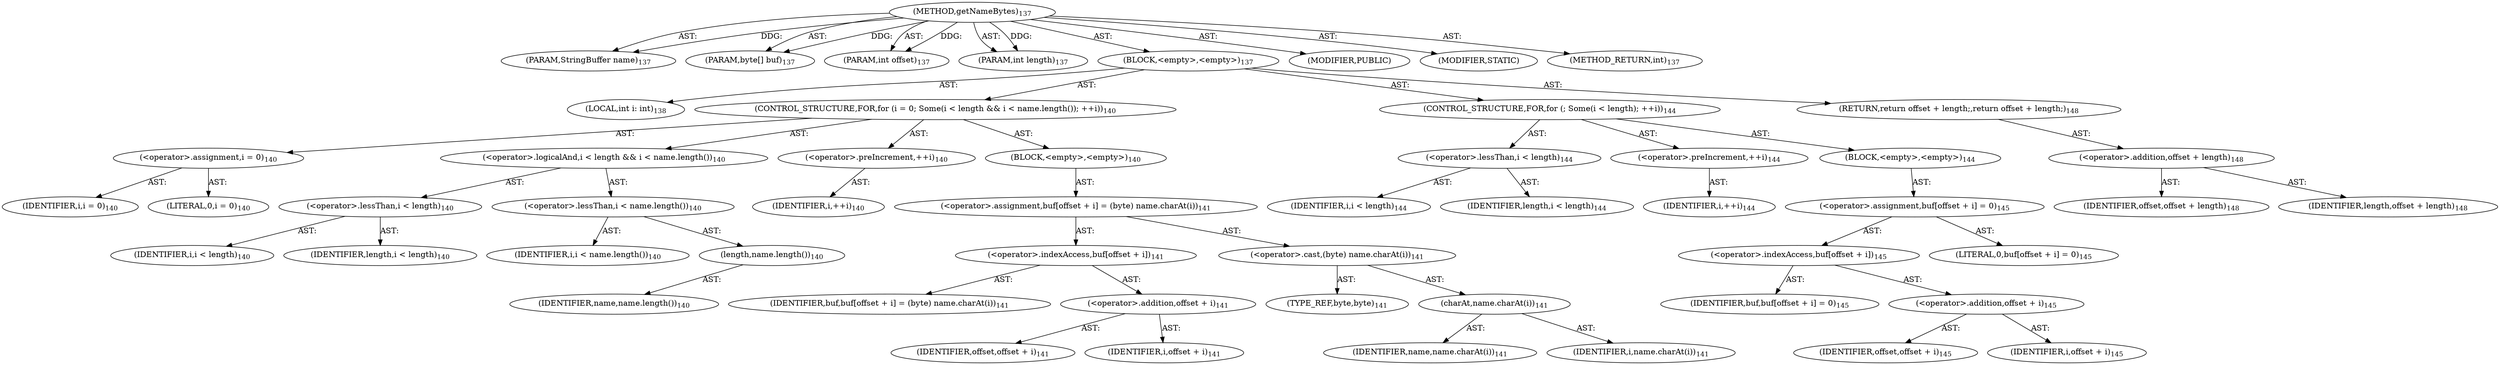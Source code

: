 digraph "getNameBytes" {  
"111669149698" [label = <(METHOD,getNameBytes)<SUB>137</SUB>> ]
"115964116998" [label = <(PARAM,StringBuffer name)<SUB>137</SUB>> ]
"115964116999" [label = <(PARAM,byte[] buf)<SUB>137</SUB>> ]
"115964117000" [label = <(PARAM,int offset)<SUB>137</SUB>> ]
"115964117001" [label = <(PARAM,int length)<SUB>137</SUB>> ]
"25769803785" [label = <(BLOCK,&lt;empty&gt;,&lt;empty&gt;)<SUB>137</SUB>> ]
"94489280519" [label = <(LOCAL,int i: int)<SUB>138</SUB>> ]
"47244640267" [label = <(CONTROL_STRUCTURE,FOR,for (i = 0; Some(i &lt; length &amp;&amp; i &lt; name.length()); ++i))<SUB>140</SUB>> ]
"30064771109" [label = <(&lt;operator&gt;.assignment,i = 0)<SUB>140</SUB>> ]
"68719476778" [label = <(IDENTIFIER,i,i = 0)<SUB>140</SUB>> ]
"90194313226" [label = <(LITERAL,0,i = 0)<SUB>140</SUB>> ]
"30064771110" [label = <(&lt;operator&gt;.logicalAnd,i &lt; length &amp;&amp; i &lt; name.length())<SUB>140</SUB>> ]
"30064771111" [label = <(&lt;operator&gt;.lessThan,i &lt; length)<SUB>140</SUB>> ]
"68719476779" [label = <(IDENTIFIER,i,i &lt; length)<SUB>140</SUB>> ]
"68719476780" [label = <(IDENTIFIER,length,i &lt; length)<SUB>140</SUB>> ]
"30064771112" [label = <(&lt;operator&gt;.lessThan,i &lt; name.length())<SUB>140</SUB>> ]
"68719476781" [label = <(IDENTIFIER,i,i &lt; name.length())<SUB>140</SUB>> ]
"30064771113" [label = <(length,name.length())<SUB>140</SUB>> ]
"68719476782" [label = <(IDENTIFIER,name,name.length())<SUB>140</SUB>> ]
"30064771114" [label = <(&lt;operator&gt;.preIncrement,++i)<SUB>140</SUB>> ]
"68719476783" [label = <(IDENTIFIER,i,++i)<SUB>140</SUB>> ]
"25769803786" [label = <(BLOCK,&lt;empty&gt;,&lt;empty&gt;)<SUB>140</SUB>> ]
"30064771115" [label = <(&lt;operator&gt;.assignment,buf[offset + i] = (byte) name.charAt(i))<SUB>141</SUB>> ]
"30064771116" [label = <(&lt;operator&gt;.indexAccess,buf[offset + i])<SUB>141</SUB>> ]
"68719476784" [label = <(IDENTIFIER,buf,buf[offset + i] = (byte) name.charAt(i))<SUB>141</SUB>> ]
"30064771117" [label = <(&lt;operator&gt;.addition,offset + i)<SUB>141</SUB>> ]
"68719476785" [label = <(IDENTIFIER,offset,offset + i)<SUB>141</SUB>> ]
"68719476786" [label = <(IDENTIFIER,i,offset + i)<SUB>141</SUB>> ]
"30064771118" [label = <(&lt;operator&gt;.cast,(byte) name.charAt(i))<SUB>141</SUB>> ]
"180388626435" [label = <(TYPE_REF,byte,byte)<SUB>141</SUB>> ]
"30064771119" [label = <(charAt,name.charAt(i))<SUB>141</SUB>> ]
"68719476787" [label = <(IDENTIFIER,name,name.charAt(i))<SUB>141</SUB>> ]
"68719476788" [label = <(IDENTIFIER,i,name.charAt(i))<SUB>141</SUB>> ]
"47244640268" [label = <(CONTROL_STRUCTURE,FOR,for (; Some(i &lt; length); ++i))<SUB>144</SUB>> ]
"30064771120" [label = <(&lt;operator&gt;.lessThan,i &lt; length)<SUB>144</SUB>> ]
"68719476789" [label = <(IDENTIFIER,i,i &lt; length)<SUB>144</SUB>> ]
"68719476790" [label = <(IDENTIFIER,length,i &lt; length)<SUB>144</SUB>> ]
"30064771121" [label = <(&lt;operator&gt;.preIncrement,++i)<SUB>144</SUB>> ]
"68719476791" [label = <(IDENTIFIER,i,++i)<SUB>144</SUB>> ]
"25769803787" [label = <(BLOCK,&lt;empty&gt;,&lt;empty&gt;)<SUB>144</SUB>> ]
"30064771122" [label = <(&lt;operator&gt;.assignment,buf[offset + i] = 0)<SUB>145</SUB>> ]
"30064771123" [label = <(&lt;operator&gt;.indexAccess,buf[offset + i])<SUB>145</SUB>> ]
"68719476792" [label = <(IDENTIFIER,buf,buf[offset + i] = 0)<SUB>145</SUB>> ]
"30064771124" [label = <(&lt;operator&gt;.addition,offset + i)<SUB>145</SUB>> ]
"68719476793" [label = <(IDENTIFIER,offset,offset + i)<SUB>145</SUB>> ]
"68719476794" [label = <(IDENTIFIER,i,offset + i)<SUB>145</SUB>> ]
"90194313227" [label = <(LITERAL,0,buf[offset + i] = 0)<SUB>145</SUB>> ]
"146028888066" [label = <(RETURN,return offset + length;,return offset + length;)<SUB>148</SUB>> ]
"30064771125" [label = <(&lt;operator&gt;.addition,offset + length)<SUB>148</SUB>> ]
"68719476795" [label = <(IDENTIFIER,offset,offset + length)<SUB>148</SUB>> ]
"68719476796" [label = <(IDENTIFIER,length,offset + length)<SUB>148</SUB>> ]
"133143986180" [label = <(MODIFIER,PUBLIC)> ]
"133143986181" [label = <(MODIFIER,STATIC)> ]
"128849018882" [label = <(METHOD_RETURN,int)<SUB>137</SUB>> ]
  "111669149698" -> "115964116998"  [ label = "AST: "] 
  "111669149698" -> "115964116999"  [ label = "AST: "] 
  "111669149698" -> "115964117000"  [ label = "AST: "] 
  "111669149698" -> "115964117001"  [ label = "AST: "] 
  "111669149698" -> "25769803785"  [ label = "AST: "] 
  "111669149698" -> "133143986180"  [ label = "AST: "] 
  "111669149698" -> "133143986181"  [ label = "AST: "] 
  "111669149698" -> "128849018882"  [ label = "AST: "] 
  "25769803785" -> "94489280519"  [ label = "AST: "] 
  "25769803785" -> "47244640267"  [ label = "AST: "] 
  "25769803785" -> "47244640268"  [ label = "AST: "] 
  "25769803785" -> "146028888066"  [ label = "AST: "] 
  "47244640267" -> "30064771109"  [ label = "AST: "] 
  "47244640267" -> "30064771110"  [ label = "AST: "] 
  "47244640267" -> "30064771114"  [ label = "AST: "] 
  "47244640267" -> "25769803786"  [ label = "AST: "] 
  "30064771109" -> "68719476778"  [ label = "AST: "] 
  "30064771109" -> "90194313226"  [ label = "AST: "] 
  "30064771110" -> "30064771111"  [ label = "AST: "] 
  "30064771110" -> "30064771112"  [ label = "AST: "] 
  "30064771111" -> "68719476779"  [ label = "AST: "] 
  "30064771111" -> "68719476780"  [ label = "AST: "] 
  "30064771112" -> "68719476781"  [ label = "AST: "] 
  "30064771112" -> "30064771113"  [ label = "AST: "] 
  "30064771113" -> "68719476782"  [ label = "AST: "] 
  "30064771114" -> "68719476783"  [ label = "AST: "] 
  "25769803786" -> "30064771115"  [ label = "AST: "] 
  "30064771115" -> "30064771116"  [ label = "AST: "] 
  "30064771115" -> "30064771118"  [ label = "AST: "] 
  "30064771116" -> "68719476784"  [ label = "AST: "] 
  "30064771116" -> "30064771117"  [ label = "AST: "] 
  "30064771117" -> "68719476785"  [ label = "AST: "] 
  "30064771117" -> "68719476786"  [ label = "AST: "] 
  "30064771118" -> "180388626435"  [ label = "AST: "] 
  "30064771118" -> "30064771119"  [ label = "AST: "] 
  "30064771119" -> "68719476787"  [ label = "AST: "] 
  "30064771119" -> "68719476788"  [ label = "AST: "] 
  "47244640268" -> "30064771120"  [ label = "AST: "] 
  "47244640268" -> "30064771121"  [ label = "AST: "] 
  "47244640268" -> "25769803787"  [ label = "AST: "] 
  "30064771120" -> "68719476789"  [ label = "AST: "] 
  "30064771120" -> "68719476790"  [ label = "AST: "] 
  "30064771121" -> "68719476791"  [ label = "AST: "] 
  "25769803787" -> "30064771122"  [ label = "AST: "] 
  "30064771122" -> "30064771123"  [ label = "AST: "] 
  "30064771122" -> "90194313227"  [ label = "AST: "] 
  "30064771123" -> "68719476792"  [ label = "AST: "] 
  "30064771123" -> "30064771124"  [ label = "AST: "] 
  "30064771124" -> "68719476793"  [ label = "AST: "] 
  "30064771124" -> "68719476794"  [ label = "AST: "] 
  "146028888066" -> "30064771125"  [ label = "AST: "] 
  "30064771125" -> "68719476795"  [ label = "AST: "] 
  "30064771125" -> "68719476796"  [ label = "AST: "] 
  "111669149698" -> "115964116998"  [ label = "DDG: "] 
  "111669149698" -> "115964116999"  [ label = "DDG: "] 
  "111669149698" -> "115964117000"  [ label = "DDG: "] 
  "111669149698" -> "115964117001"  [ label = "DDG: "] 
}
